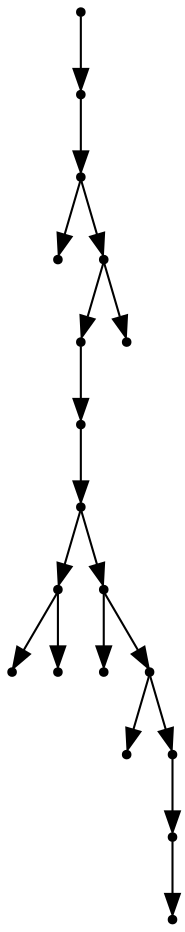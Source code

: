 digraph {
  18 [shape=point];
  17 [shape=point];
  16 [shape=point];
  0 [shape=point];
  15 [shape=point];
  13 [shape=point];
  12 [shape=point];
  11 [shape=point];
  3 [shape=point];
  1 [shape=point];
  2 [shape=point];
  10 [shape=point];
  4 [shape=point];
  9 [shape=point];
  5 [shape=point];
  8 [shape=point];
  7 [shape=point];
  6 [shape=point];
  14 [shape=point];
18 -> 17;
17 -> 16;
16 -> 0;
16 -> 15;
15 -> 13;
13 -> 12;
12 -> 11;
11 -> 3;
3 -> 1;
3 -> 2;
11 -> 10;
10 -> 4;
10 -> 9;
9 -> 5;
9 -> 8;
8 -> 7;
7 -> 6;
15 -> 14;
}
